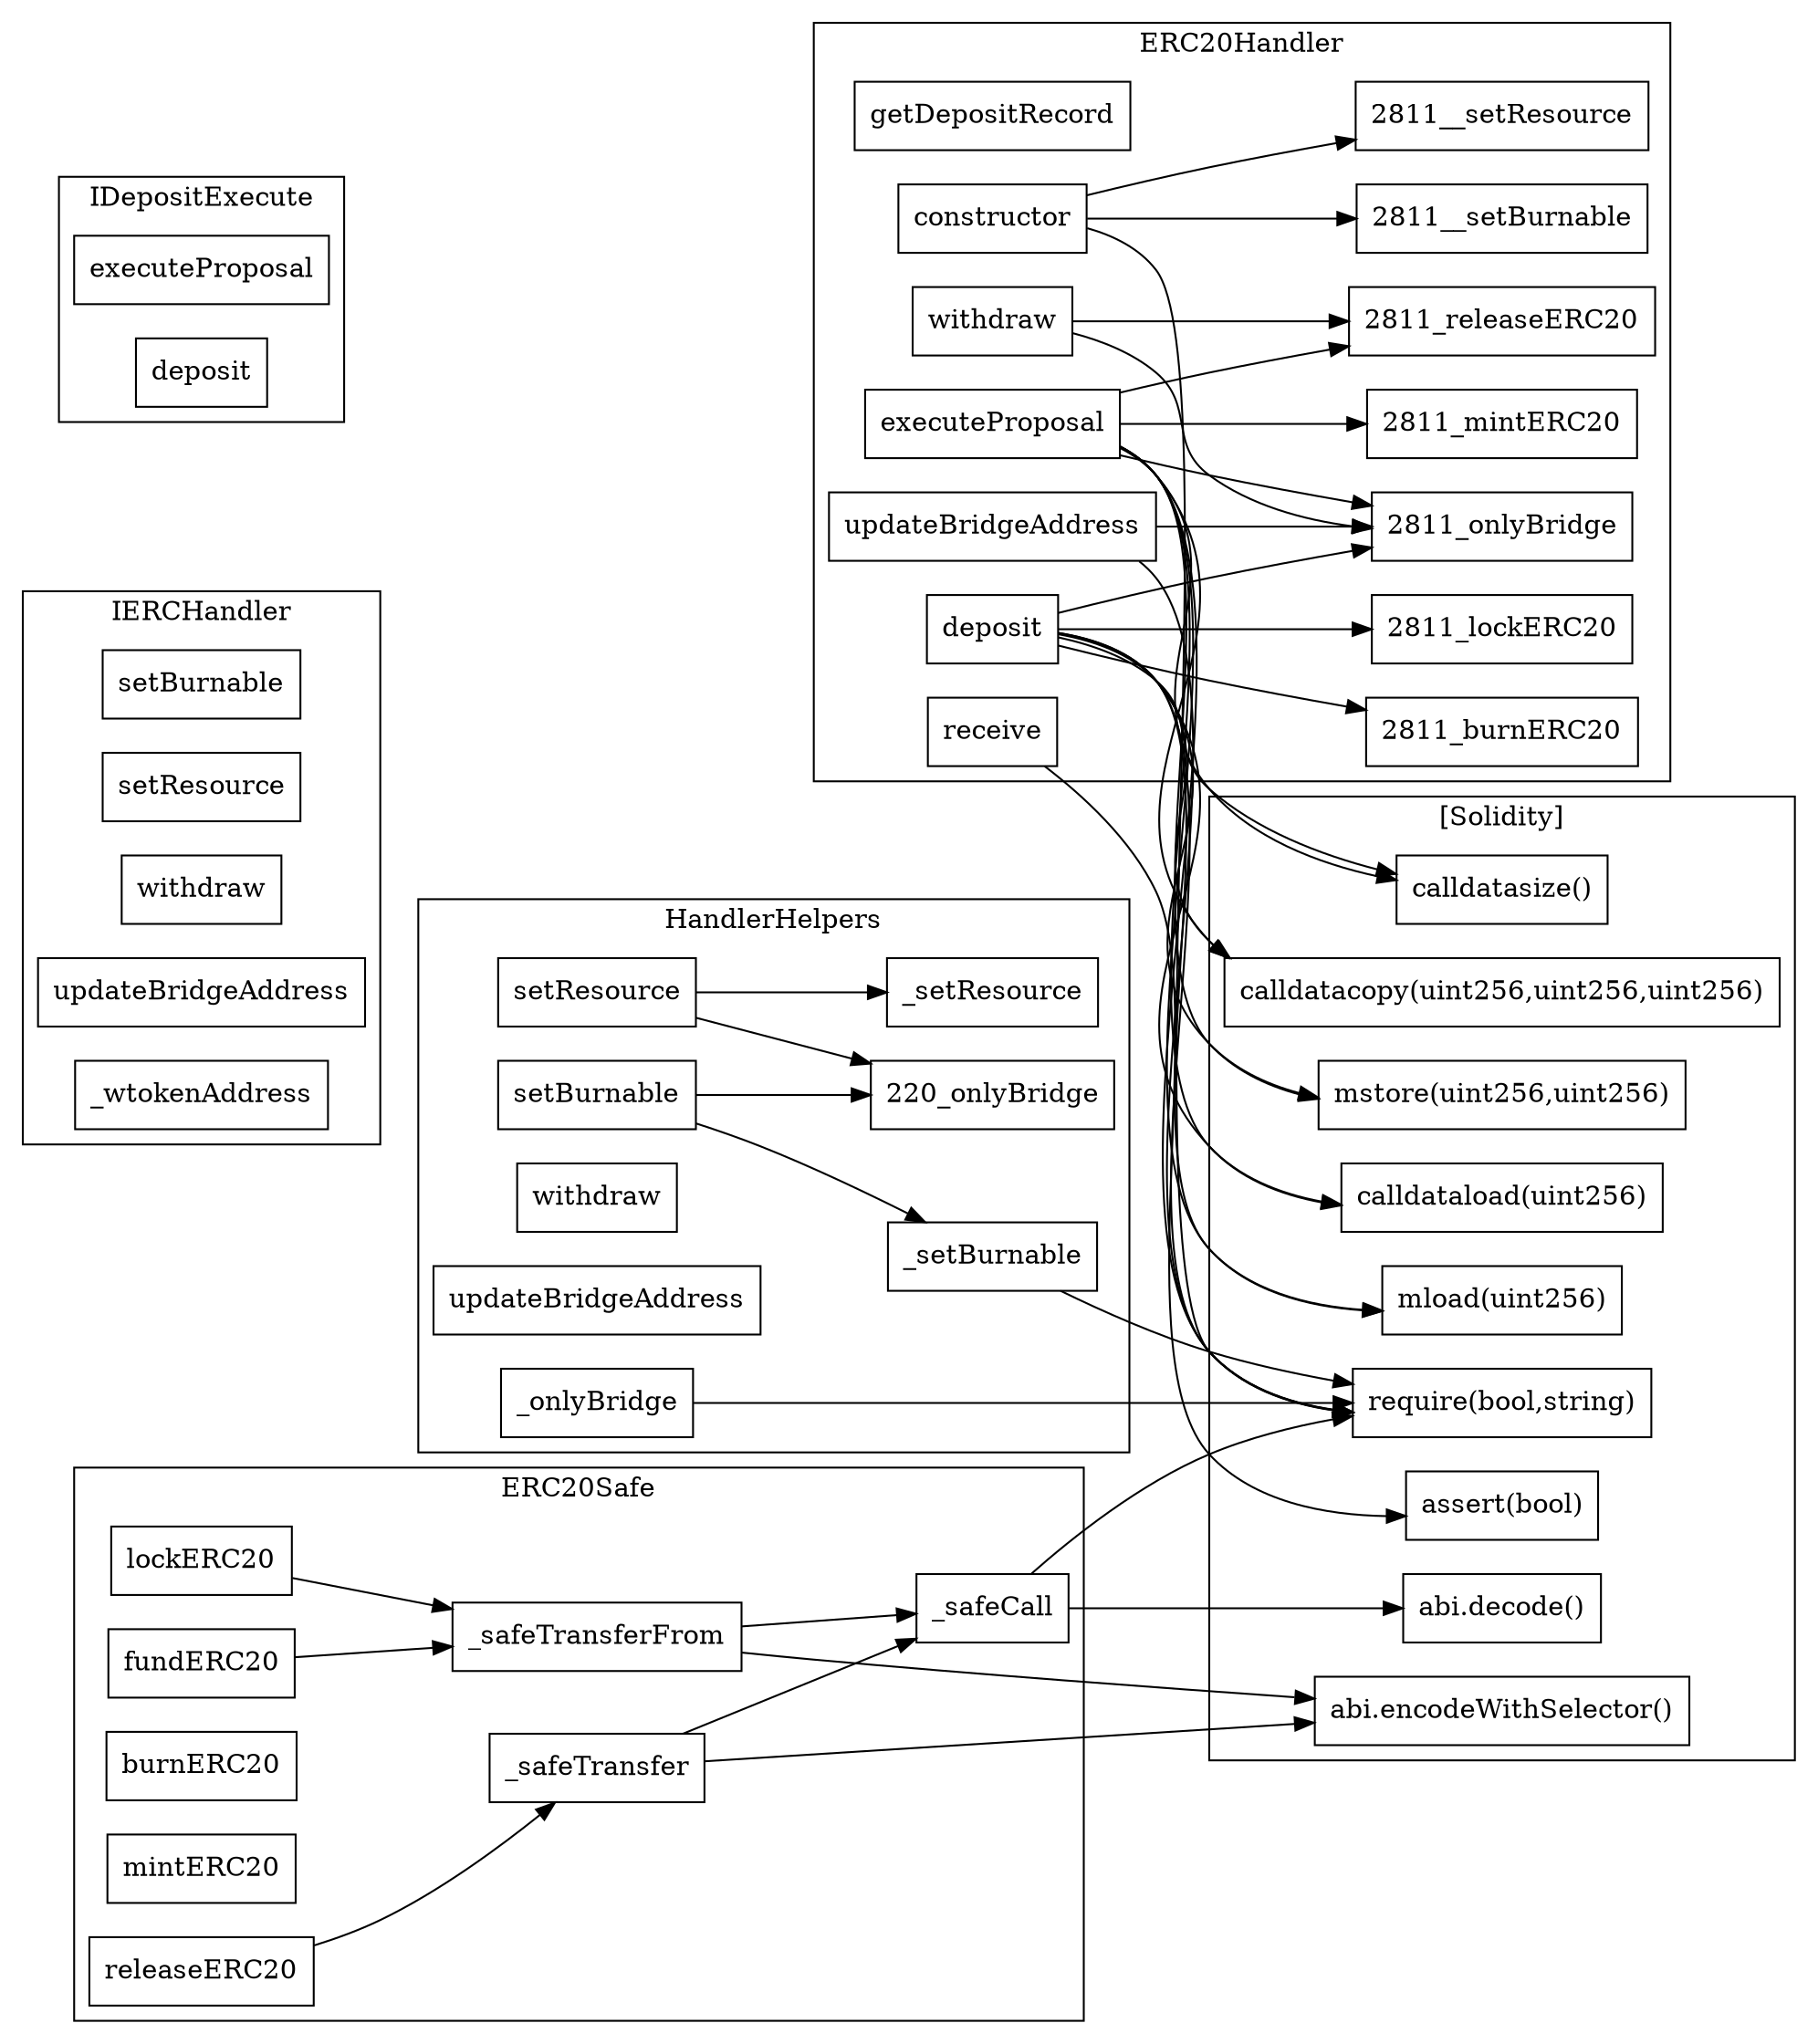 strict digraph {
rankdir="LR"
node [shape=box]
subgraph cluster_2253_ERC20Safe {
label = "ERC20Safe"
"2253__safeTransferFrom" [label="_safeTransferFrom"]
"2253_lockERC20" [label="lockERC20"]
"2253__safeCall" [label="_safeCall"]
"2253_fundERC20" [label="fundERC20"]
"2253_burnERC20" [label="burnERC20"]
"2253_mintERC20" [label="mintERC20"]
"2253_releaseERC20" [label="releaseERC20"]
"2253__safeTransfer" [label="_safeTransfer"]
"2253_fundERC20" -> "2253__safeTransferFrom"
"2253__safeTransfer" -> "2253__safeCall"
"2253_lockERC20" -> "2253__safeTransferFrom"
"2253__safeTransferFrom" -> "2253__safeCall"
"2253_releaseERC20" -> "2253__safeTransfer"
}subgraph cluster_81_IERCHandler {
label = "IERCHandler"
"81_setBurnable" [label="setBurnable"]
"81_setResource" [label="setResource"]
"81_withdraw" [label="withdraw"]
"81_updateBridgeAddress" [label="updateBridgeAddress"]
"81__wtokenAddress" [label="_wtokenAddress"]
}subgraph cluster_26_IDepositExecute {
label = "IDepositExecute"
"26_executeProposal" [label="executeProposal"]
"26_deposit" [label="deposit"]
}subgraph cluster_2811_ERC20Handler {
label = "ERC20Handler"
"2811_getDepositRecord" [label="getDepositRecord"]
"2811_receive" [label="receive"]
"2811_updateBridgeAddress" [label="updateBridgeAddress"]
"2811_executeProposal" [label="executeProposal"]
"2811_constructor" [label="constructor"]
"2811_deposit" [label="deposit"]
"2811_withdraw" [label="withdraw"]
"2811_executeProposal" -> "2811_releaseERC20"
"2811_withdraw" -> "2811_releaseERC20"
"2811_deposit" -> "2811_lockERC20"
"2811_updateBridgeAddress" -> "2811_onlyBridge"
"2811_constructor" -> "2811__setBurnable"
"2811_withdraw" -> "2811_onlyBridge"
"2811_executeProposal" -> "2811_mintERC20"
"2811_deposit" -> "2811_onlyBridge"
"2811_deposit" -> "2811_burnERC20"
"2811_constructor" -> "2811__setResource"
"2811_executeProposal" -> "2811_onlyBridge"
}subgraph cluster_220_HandlerHelpers {
label = "HandlerHelpers"
"220__onlyBridge" [label="_onlyBridge"]
"220_setResource" [label="setResource"]
"220_withdraw" [label="withdraw"]
"220__setResource" [label="_setResource"]
"220_updateBridgeAddress" [label="updateBridgeAddress"]
"220__setBurnable" [label="_setBurnable"]
"220_setBurnable" [label="setBurnable"]
"220_setResource" -> "220_onlyBridge"
"220_setBurnable" -> "220__setBurnable"
"220_setResource" -> "220__setResource"
"220_setBurnable" -> "220_onlyBridge"
}subgraph cluster_solidity {
label = "[Solidity]"
"calldataload(uint256)" 
"mload(uint256)" 
"abi.decode()" 
"abi.encodeWithSelector()" 
"assert(bool)" 
"calldatasize()" 
"calldatacopy(uint256,uint256,uint256)" 
"require(bool,string)" 
"mstore(uint256,uint256)" 
"2811_deposit" -> "calldataload(uint256)"
"2811_deposit" -> "require(bool,string)"
"2811_executeProposal" -> "require(bool,string)"
"2253__safeCall" -> "abi.decode()"
"2253__safeTransfer" -> "abi.encodeWithSelector()"
"2811_deposit" -> "calldatasize()"
"2811_executeProposal" -> "calldataload(uint256)"
"2811_updateBridgeAddress" -> "require(bool,string)"
"220__onlyBridge" -> "require(bool,string)"
"2811_executeProposal" -> "calldatacopy(uint256,uint256,uint256)"
"2811_executeProposal" -> "mload(uint256)"
"2253__safeCall" -> "require(bool,string)"
"2811_receive" -> "assert(bool)"
"2811_deposit" -> "mstore(uint256,uint256)"
"2811_constructor" -> "require(bool,string)"
"2811_executeProposal" -> "calldatasize()"
"2811_deposit" -> "calldatacopy(uint256,uint256,uint256)"
"2811_deposit" -> "mload(uint256)"
"2253__safeTransferFrom" -> "abi.encodeWithSelector()"
"2811_executeProposal" -> "mstore(uint256,uint256)"
"220__setBurnable" -> "require(bool,string)"
}
}